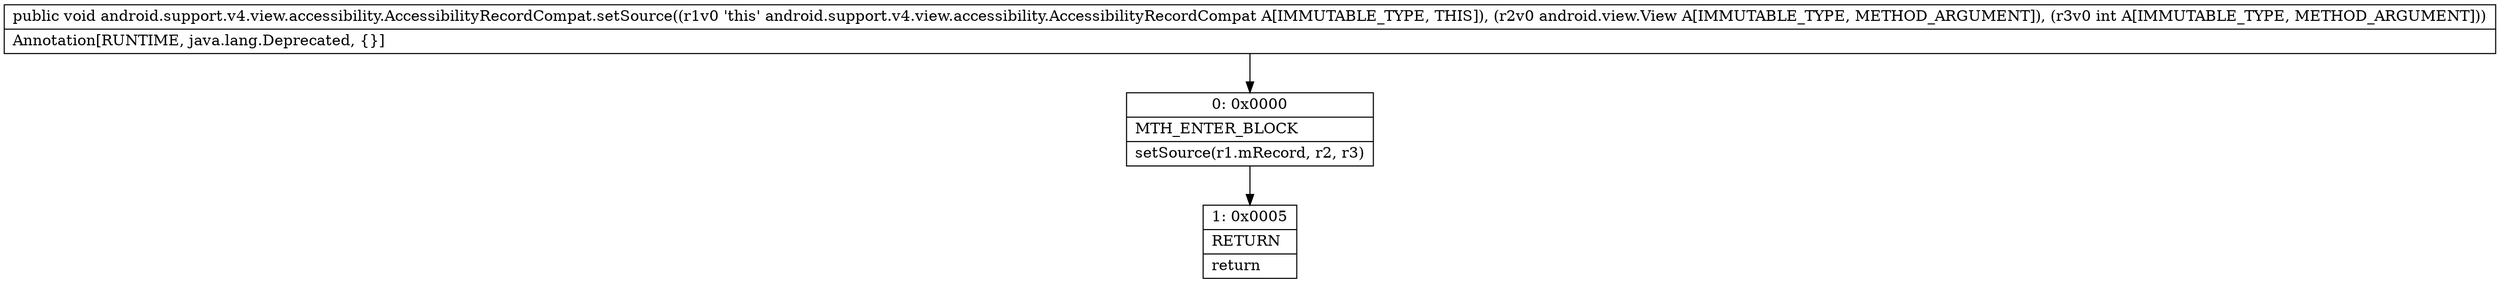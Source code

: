 digraph "CFG forandroid.support.v4.view.accessibility.AccessibilityRecordCompat.setSource(Landroid\/view\/View;I)V" {
Node_0 [shape=record,label="{0\:\ 0x0000|MTH_ENTER_BLOCK\l|setSource(r1.mRecord, r2, r3)\l}"];
Node_1 [shape=record,label="{1\:\ 0x0005|RETURN\l|return\l}"];
MethodNode[shape=record,label="{public void android.support.v4.view.accessibility.AccessibilityRecordCompat.setSource((r1v0 'this' android.support.v4.view.accessibility.AccessibilityRecordCompat A[IMMUTABLE_TYPE, THIS]), (r2v0 android.view.View A[IMMUTABLE_TYPE, METHOD_ARGUMENT]), (r3v0 int A[IMMUTABLE_TYPE, METHOD_ARGUMENT]))  | Annotation[RUNTIME, java.lang.Deprecated, \{\}]\l}"];
MethodNode -> Node_0;
Node_0 -> Node_1;
}


